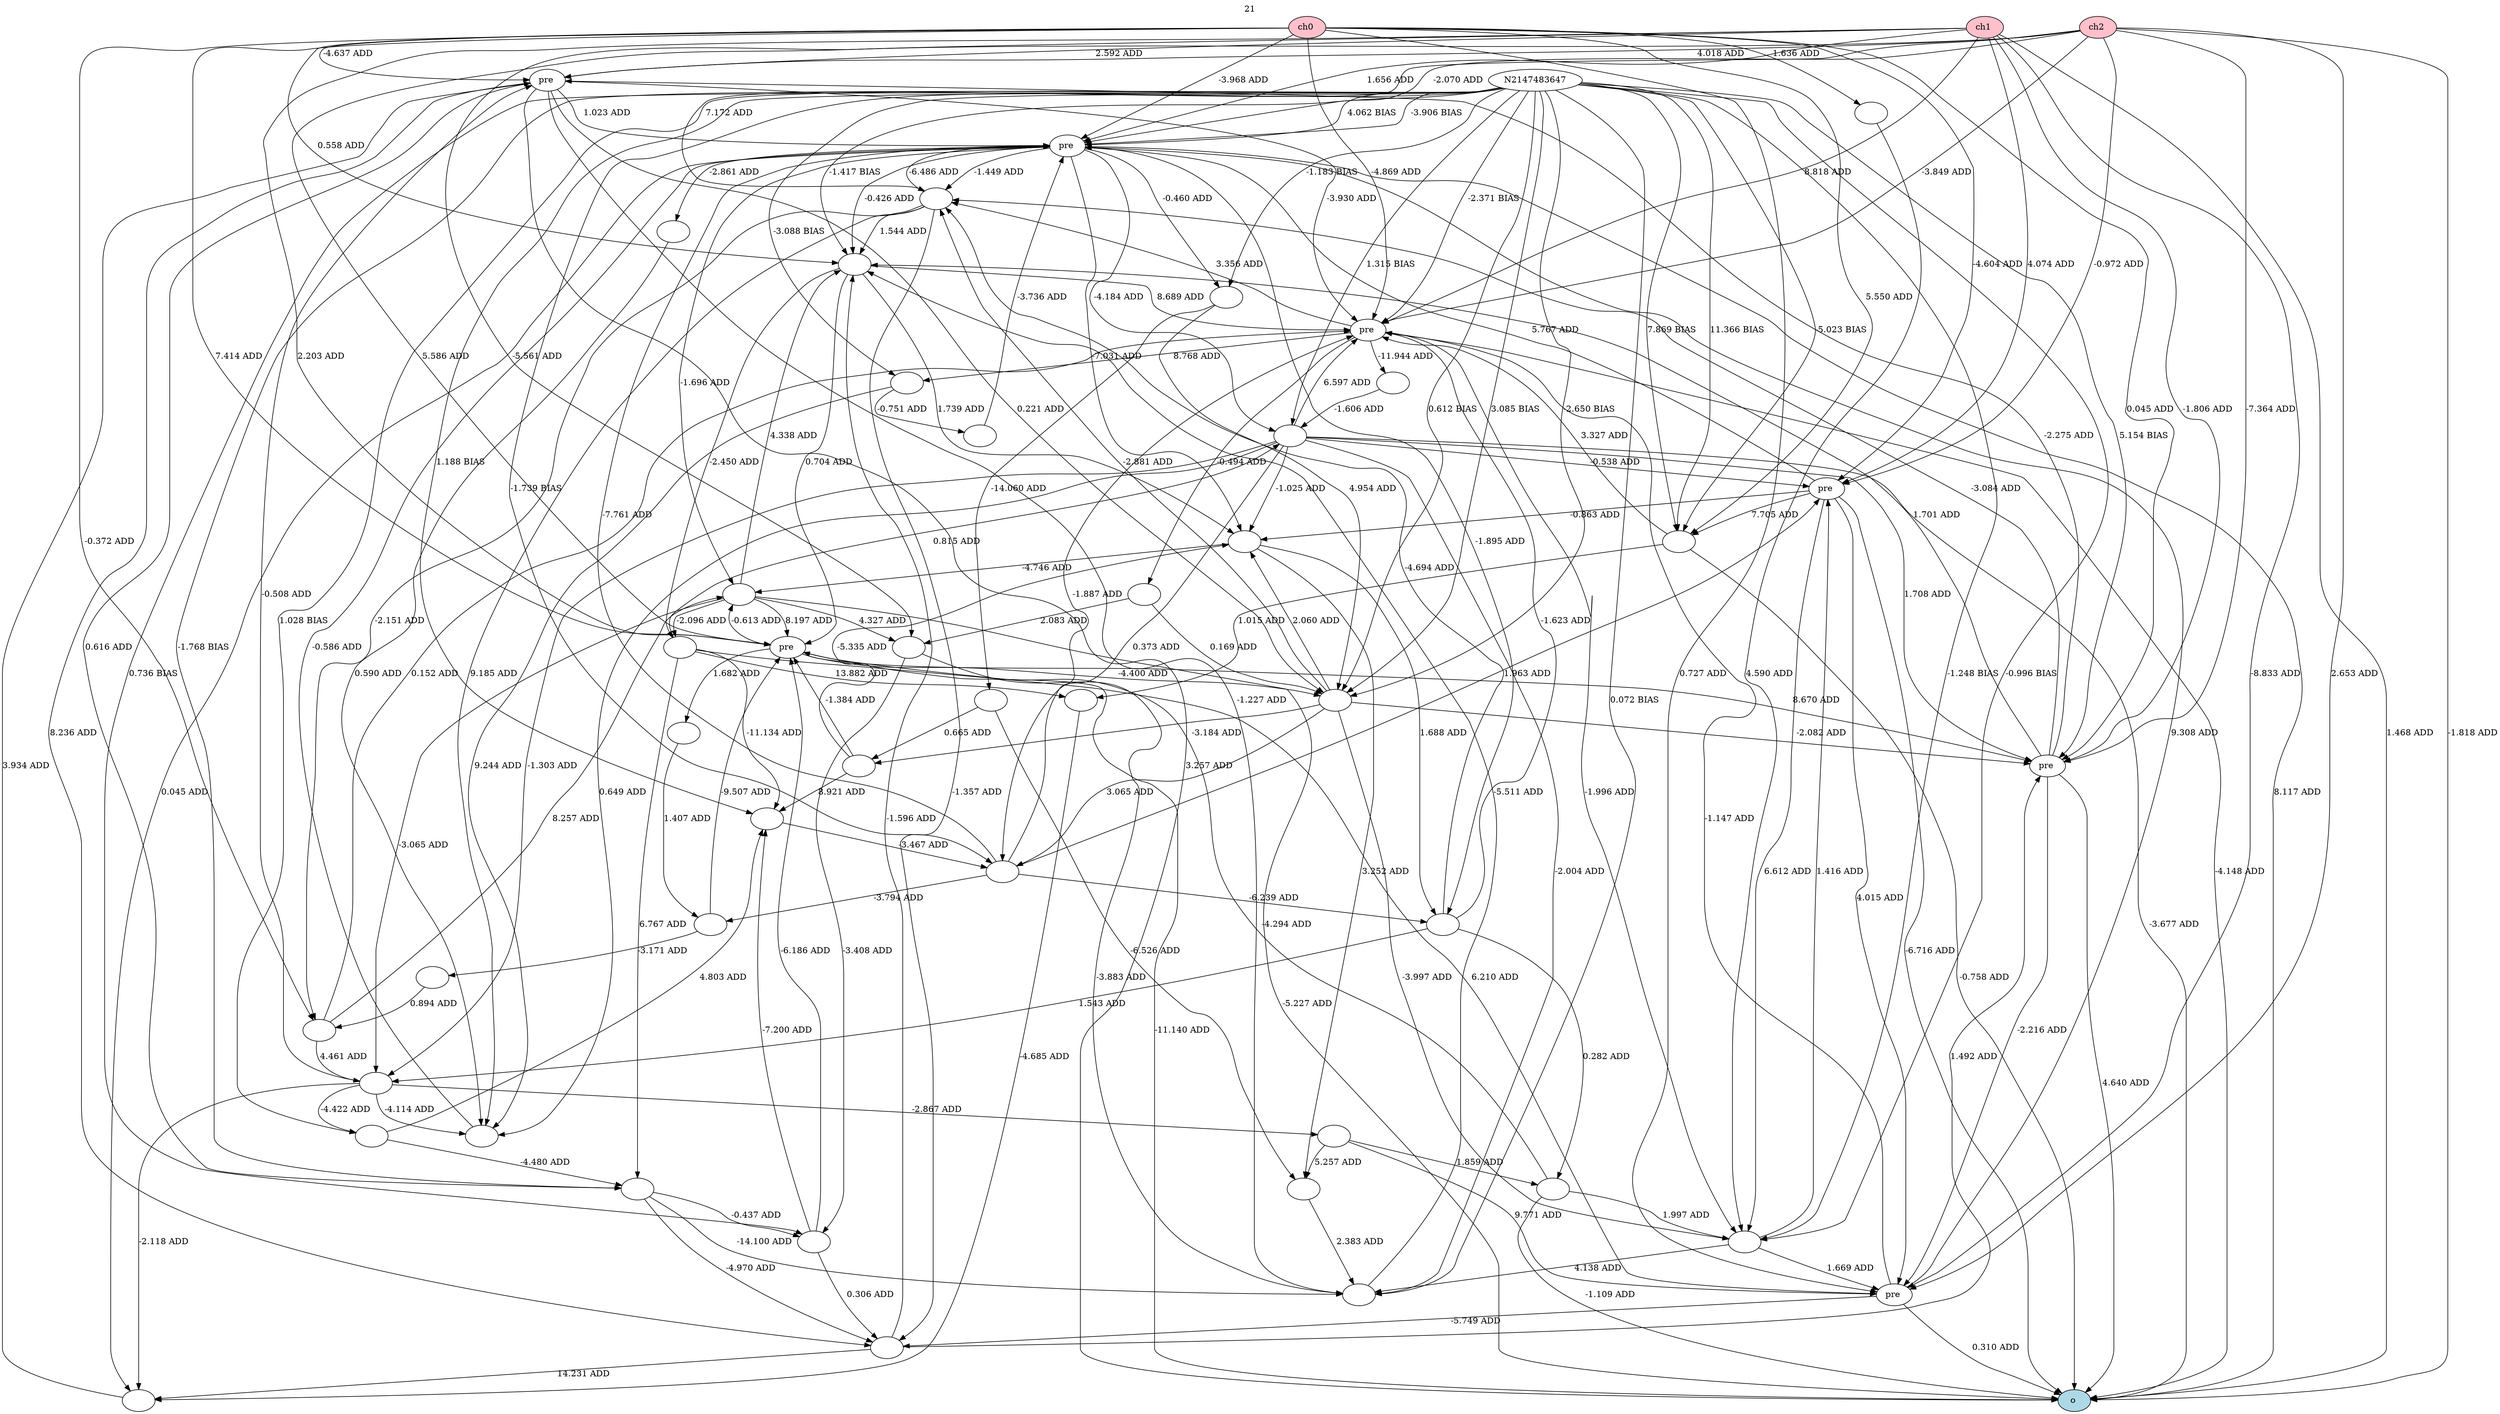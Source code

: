 digraph g {
graph [overlap="false"];
N251372 -> N251365 [label="-4.637 ADD"];
N251372 -> N251366 [label="0.045 ADD"];
N251372 -> N251369 [label="-4.604 ADD"];
N251372 -> N251371 [label="-3.968 ADD"];
N251372 -> N251368 [label="-4.869 ADD"];
N251372 -> N251370 [label="0.727 ADD"];
N251372 -> N251367 [label="7.414 ADD"];
N251373 -> N251365 [label="4.018 ADD"];
N251373 -> N251366 [label="-7.364 ADD"];
N251373 -> N251369 [label="-0.972 ADD"];
N251373 -> N251371 [label="-2.070 ADD"];
N251373 -> N251368 [label="-3.849 ADD"];
N251373 -> N251370 [label="2.653 ADD"];
N251373 -> N251367 [label="5.586 ADD"];
N251374 -> N251365 [label="2.592 ADD"];
N251374 -> N251366 [label="-1.806 ADD"];
N251374 -> N251369 [label="4.074 ADD"];
N251374 -> N251371 [label="1.656 ADD"];
N251374 -> N251368 [label="8.818 ADD"];
N251374 -> N251370 [label="-8.833 ADD"];
N251374 -> N251367 [label="2.203 ADD"];
N251365 -> N251375 [label="3.257 ADD"];
N251366 -> N251375 [label="4.640 ADD"];
N251369 -> N251375 [label="-6.716 ADD"];
N251371 -> N251375 [label="8.117 ADD"];
N251368 -> N251375 [label="-4.148 ADD"];
N251370 -> N251375 [label="0.310 ADD"];
N251367 -> N251375 [label="-11.140 ADD"];
N2147483647 -> N251366 [label="5.154 BIAS"];
N251365 -> N251368 [label="-3.930 ADD"];
N251373 -> N251375 [label="-1.818 ADD"];
N251366 -> N251370 [label="-2.216 ADD"];
N251370 -> N251371 [label="9.308 ADD"];
N251369 -> N251371 [label="5.767 ADD"];
N251371 -> N253166 [label="-1.449 ADD"];
N253166 -> N251371 [label="-6.486 ADD"];
N253166 -> N253599 [label="1.544 ADD"];
N253599 -> N251368 [label="8.689 ADD"];
N251366 -> N251365 [label="-2.275 ADD"];
N251373 -> N253166 [label="7.172 ADD"];
N251366 -> N253599 [label="1.701 ADD"];
N251365 -> N251371 [label="1.023 ADD"];
N251366 -> N253166 [label="-3.084 ADD"];
N251370 -> N262586 [label="-5.749 ADD"];
N262586 -> N253599 [label="-1.596 ADD"];
N251367 -> N262878 [label="-4.400 ADD"];
N262878 -> N253166 [label="-2.881 ADD"];
N251374 -> N251375 [label="1.468 ADD"];
N2147483647 -> N253599 [label="-1.417 BIAS"];
N262878 -> N251366 [label="-2.082 ADD"];
N251368 -> N253166 [label="3.356 ADD"];
N251371 -> N267647 [label="-4.184 ADD"];
N267647 -> N251375 [label="-3.677 ADD"];
N251367 -> N251366 [label="8.670 ADD"];
N251367 -> N267909 [label="-0.613 ADD"];
N267909 -> N251367 [label="8.197 ADD"];
N267909 -> N253599 [label="4.338 ADD"];
N251372 -> N270951 [label="5.550 ADD"];
N270951 -> N251368 [label="3.327 ADD"];
N251371 -> N267909 [label="-1.696 ADD"];
N2147483647 -> N251368 [label="-2.371 BIAS"];
N251372 -> N253599 [label="0.558 ADD"];
N251365 -> N262878 [label="0.221 ADD"];
N251371 -> N273740 [label="-1.895 ADD"];
N273740 -> N253166 [label="-4.694 ADD"];
N251369 -> N273741 [label="-0.863 ADD"];
N273741 -> N273740 [label="1.688 ADD"];
N2147483647 -> N251371 [label="4.062 BIAS"];
N273741 -> N267909 [label="-4.746 ADD"];
N253166 -> N274815 [label="-2.151 ADD"];
N274815 -> N267909 [label="8.257 ADD"];
N262586 -> N251366 [label="1.492 ADD"];
N253166 -> N262586 [label="-1.357 ADD"];
N2147483647 -> N270951 [label="11.366 BIAS"];
N267647 -> N277284 [label="0.373 ADD"];
N277284 -> N251369 [label="1.963 ADD"];
N253599 -> N273741 [label="1.739 ADD"];
N267647 -> N251368 [label="6.597 ADD"];
N251365 -> N262586 [label="8.236 ADD"];
N277284 -> N297201 [label="-3.794 ADD"];
N297201 -> N251367 [label="-9.507 ADD"];
N251372 -> N274815 [label="-0.372 ADD"];
N262878 -> N298289 [label="-3.184 ADD"];
N298289 -> N251367 [label="-1.384 ADD"];
N270951 -> N251375 [label="-0.758 ADD"];
N2147483647 -> N277284 [label="-1.739 BIAS"];
N251371 -> N253599 [label="-0.426 ADD"];
N273740 -> N251368 [label="-1.623 ADD"];
N251370 -> N251368 [label="-1.147 ADD"];
N298289 -> N303655 [label="8.921 ADD"];
N303655 -> N277284 [label="-3.467 ADD"];
N274815 -> N304204 [label="4.461 ADD"];
N304204 -> N251365 [label="-0.508 ADD"];
N251369 -> N305137 [label="6.612 ADD"];
N305137 -> N251369 [label="1.416 ADD"];
N262878 -> N277284 [label="3.065 ADD"];
N273740 -> N304204 [label="1.543 ADD"];
N2147483647 -> N267647 [label="1.315 BIAS"];
N277284 -> N251368 [label="-1.887 ADD"];
N274815 -> N251368 [label="0.152 ADD"];
N253599 -> N251367 [label="0.704 ADD"];
N267647 -> N320410 [label="-2.004 ADD"];
N320410 -> N253599 [label="-5.511 ADD"];
N267909 -> N251375 [label="-5.227 ADD"];
N262878 -> N273741 [label="2.060 ADD"];
N251369 -> N251370 [label="4.015 ADD"];
N251365 -> N320410 [label="-1.227 ADD"];
N2147483647 -> N270951 [label="-5.023 BIAS"];
N267909 -> N325996 [label="-2.096 ADD"];
N325996 -> N267647 [label="0.815 ADD"];
N2147483647 -> N262878 [label="0.612 BIAS"];
N277284 -> N273740 [label="-6.239 ADD"];
N325996 -> N251370 [label="6.210 ADD"];
N251371 -> N273741 [label="-7.031 ADD"];
N251367 -> N335455 [label="1.682 ADD"];
N335455 -> N297201 [label="1.407 ADD"];
N251368 -> N305137 [label="-1.996 ADD"];
N267909 -> N337019 [label="4.327 ADD"];
N337019 -> N320410 [label="-3.883 ADD"];
N273740 -> N341546 [label="0.282 ADD"];
N341546 -> N251375 [label="-1.109 ADD"];
N325996 -> N341547 [label="6.767 ADD"];
N341547 -> N320410 [label="-14.100 ADD"];
N262586 -> N347502 [label="14.231 ADD"];
N347502 -> N251365 [label="3.934 ADD"];
N251371 -> N347502 [label="0.045 ADD"];
N341546 -> N305137 [label="1.997 ADD"];
N2147483647 -> N305137 [label="-0.996 BIAS"];
N2147483647 -> N262878 [label="3.085 BIAS"];
N277284 -> N251371 [label="-7.761 ADD"];
N267647 -> N251369 [label="-0.538 ADD"];
N341546 -> N251367 [label="-4.294 ADD"];
N251365 -> N341547 [label="0.616 ADD"];
N305137 -> N251370 [label="1.669 ADD"];
N251371 -> N364804 [label="-0.460 ADD"];
N364804 -> N262878 [label="4.954 ADD"];
N337019 -> N364805 [label="-3.408 ADD"];
N364805 -> N262586 [label="0.306 ADD"];
N2147483647 -> N341547 [label="-1.768 BIAS"];
N251374 -> N337019 [label="-5.561 ADD"];
N273741 -> N368570 [label="3.252 ADD"];
N368570 -> N320410 [label="2.383 ADD"];
N253166 -> N375488 [label="9.185 ADD"];
N375488 -> N251371 [label="-0.586 ADD"];
N2147483647 -> N364804 [label="-1.183 BIAS"];
N2147483647 -> N320410 [label="0.072 BIAS"];
N2147483647 -> N303655 [label="1.188 BIAS"];
N325996 -> N384532 [label="13.882 ADD"];
N384532 -> N347502 [label="-4.685 ADD"];
N267647 -> N273741 [label="-1.025 ADD"];
N341547 -> N364805 [label="-0.437 ADD"];
N267909 -> N304204 [label="-3.065 ADD"];
N364805 -> N303655 [label="-7.200 ADD"];
N304204 -> N395545 [label="-2.867 ADD"];
N395545 -> N368570 [label="5.257 ADD"];
N2147483647 -> N364805 [label="0.736 BIAS"];
N267647 -> N375488 [label="0.649 ADD"];
N298289 -> N273741 [label="-5.335 ADD"];
N251372 -> N414404 [label="1.636 ADD"];
N414404 -> N305137 [label="4.590 ADD"];
N267647 -> N304204 [label="-1.303 ADD"];
N364805 -> N251367 [label="-6.186 ADD"];
N251368 -> N427649 [label="-0.494 ADD"];
N427649 -> N337019 [label="2.083 ADD"];
N262878 -> N305137 [label="-3.997 ADD"];
N325996 -> N303655 [label="-11.134 ADD"];
N267647 -> N251366 [label="1.708 ADD"];
N2147483647 -> N262878 [label="-2.650 BIAS"];
N395545 -> N251370 [label="9.771 ADD"];
N305137 -> N320410 [label="4.138 ADD"];
N253599 -> N325996 [label="-2.450 ADD"];
N2147483647 -> N305137 [label="-1.248 BIAS"];
N427649 -> N262878 [label="0.169 ADD"];
N341547 -> N262586 [label="-4.970 ADD"];
N395545 -> N341546 [label="1.859 ADD"];
N297201 -> N464720 [label="-3.171 ADD"];
N464720 -> N274815 [label="0.894 ADD"];
N251368 -> N464721 [label="8.768 ADD"];
N464721 -> N375488 [label="9.244 ADD"];
N304204 -> N466190 [label="-4.422 ADD"];
N466190 -> N303655 [label="4.803 ADD"];
N270951 -> N384532 [label="1.015 ADD"];
N2147483647 -> N466190 [label="1.028 BIAS"];
N364804 -> N472160 [label="-14.060 ADD"];
N472160 -> N368570 [label="-6.526 ADD"];
N472160 -> N298289 [label="0.665 ADD"];
N251368 -> N485816 [label="-11.944 ADD"];
N485816 -> N267647 [label="-1.606 ADD"];
N2147483647 -> N251371 [label="-3.906 BIAS"];
N2147483647 -> N270951 [label="7.869 BIAS"];
N2147483647 -> N464721 [label="-3.088 BIAS"];
N304204 -> N347502 [label="-2.118 ADD"];
N464721 -> N493774 [label="-0.751 ADD"];
N493774 -> N251371 [label="-3.736 ADD"];
N304204 -> N375488 [label="-4.114 ADD"];
N251369 -> N270951 [label="7.705 ADD"];
N466190 -> N341547 [label="-4.480 ADD"];
N251371 -> N510329 [label="-2.861 ADD"];
N510329 -> N375488 [label="0.590 ADD"];
N251365 [label="pre ",fillcolor="white",style="filled"];
N251366 [label="pre ",fillcolor="white",style="filled"];
N251367 [label="pre ",fillcolor="white",style="filled"];
N251368 [label="pre ",fillcolor="white",style="filled"];
N251369 [label="pre ",fillcolor="white",style="filled"];
N251370 [label="pre ",fillcolor="white",style="filled"];
N251371 [label="pre ",fillcolor="white",style="filled"];
N251372 [label="ch0 ",fillcolor="pink",style="filled"];
N251373 [label="ch2 ",fillcolor="pink",style="filled"];
N251374 [label="ch1 ",fillcolor="pink",style="filled"];
N251375 [label="o ",fillcolor="lightblue",style="filled"];
N253166 [label=" ",fillcolor="white",style="filled"];
N253599 [label=" ",fillcolor="white",style="filled"];
N262586 [label=" ",fillcolor="white",style="filled"];
N262878 [label=" ",fillcolor="white",style="filled"];
N267647 [label=" ",fillcolor="white",style="filled"];
N267909 [label=" ",fillcolor="white",style="filled"];
N270951 [label=" ",fillcolor="white",style="filled"];
N273740 [label=" ",fillcolor="white",style="filled"];
N273741 [label=" ",fillcolor="white",style="filled"];
N274815 [label=" ",fillcolor="white",style="filled"];
N277284 [label=" ",fillcolor="white",style="filled"];
N297201 [label=" ",fillcolor="white",style="filled"];
N298289 [label=" ",fillcolor="white",style="filled"];
N303655 [label=" ",fillcolor="white",style="filled"];
N304204 [label=" ",fillcolor="white",style="filled"];
N305137 [label=" ",fillcolor="white",style="filled"];
N320410 [label=" ",fillcolor="white",style="filled"];
N325996 [label=" ",fillcolor="white",style="filled"];
N335455 [label=" ",fillcolor="white",style="filled"];
N337019 [label=" ",fillcolor="white",style="filled"];
N341546 [label=" ",fillcolor="white",style="filled"];
N341547 [label=" ",fillcolor="white",style="filled"];
N347502 [label=" ",fillcolor="white",style="filled"];
N364804 [label=" ",fillcolor="white",style="filled"];
N364805 [label=" ",fillcolor="white",style="filled"];
N368570 [label=" ",fillcolor="white",style="filled"];
N375488 [label=" ",fillcolor="white",style="filled"];
N384532 [label=" ",fillcolor="white",style="filled"];
N395545 [label=" ",fillcolor="white",style="filled"];
N414404 [label=" ",fillcolor="white",style="filled"];
N427649 [label=" ",fillcolor="white",style="filled"];
N464720 [label=" ",fillcolor="white",style="filled"];
N464721 [label=" ",fillcolor="white",style="filled"];
N466190 [label=" ",fillcolor="white",style="filled"];
N472160 [label=" ",fillcolor="white",style="filled"];
N485816 [label=" ",fillcolor="white",style="filled"];
N493774 [label=" ",fillcolor="white",style="filled"];
N510329 [label=" ",fillcolor="white",style="filled"];
{rank=min; N251372; N251373; N251374; }
{rank=max; N251375; }
labelloc="t"
label="21"
}

